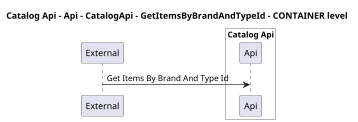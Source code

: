 @startuml
skinparam dpi 60

title Catalog Api - Api - CatalogApi - GetItemsByBrandAndTypeId - CONTAINER level

participant "External" as C4InterFlow.Utils.ExternalSystem

box "Catalog Api" #White

    participant "Api" as dotnet.eShop.Architecture.SoftwareSystems.CatalogApi.Containers.Api
end box


C4InterFlow.Utils.ExternalSystem -> dotnet.eShop.Architecture.SoftwareSystems.CatalogApi.Containers.Api : Get Items By Brand And Type Id


@enduml
